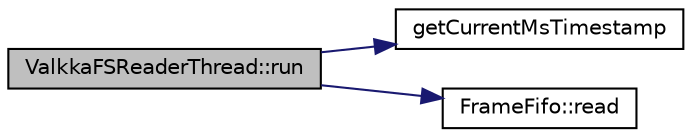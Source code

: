 digraph "ValkkaFSReaderThread::run"
{
  edge [fontname="Helvetica",fontsize="10",labelfontname="Helvetica",labelfontsize="10"];
  node [fontname="Helvetica",fontsize="10",shape=record];
  rankdir="LR";
  Node1 [label="ValkkaFSReaderThread::run",height=0.2,width=0.4,color="black", fillcolor="grey75", style="filled", fontcolor="black"];
  Node1 -> Node2 [color="midnightblue",fontsize="10",style="solid",fontname="Helvetica"];
  Node2 [label="getCurrentMsTimestamp",height=0.2,width=0.4,color="black", fillcolor="white", style="filled",URL="$tools_8h.html#a69a8d8c398f99883b5c1a22173d6b12f",tooltip="Utility function: returns current unix epoch timestamp in milliseconds. Uses timeval. "];
  Node1 -> Node3 [color="midnightblue",fontsize="10",style="solid",fontname="Helvetica"];
  Node3 [label="FrameFifo::read",height=0.2,width=0.4,color="black", fillcolor="white", style="filled",URL="$classFrameFifo.html#aae984545cb5d40a1d0fe8b8e369d9c64",tooltip="Pop a frame from the end of the fifo and return the frame to the reservoir stack. ..."];
}
